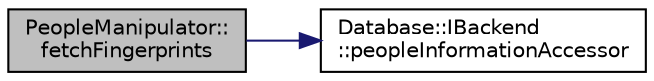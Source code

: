 digraph "PeopleManipulator::fetchFingerprints"
{
 // LATEX_PDF_SIZE
  edge [fontname="Helvetica",fontsize="10",labelfontname="Helvetica",labelfontsize="10"];
  node [fontname="Helvetica",fontsize="10",shape=record];
  rankdir="LR";
  Node1 [label="PeopleManipulator::\lfetchFingerprints",height=0.2,width=0.4,color="black", fillcolor="grey75", style="filled", fontcolor="black",tooltip=" "];
  Node1 -> Node2 [color="midnightblue",fontsize="10",style="solid",fontname="Helvetica"];
  Node2 [label="Database::IBackend\l::peopleInformationAccessor",height=0.2,width=0.4,color="black", fillcolor="white", style="filled",URL="$struct_database_1_1_i_backend.html#aed28032a6d3ae6cb0cc194f2fc9c4cb9",tooltip=" "];
}
